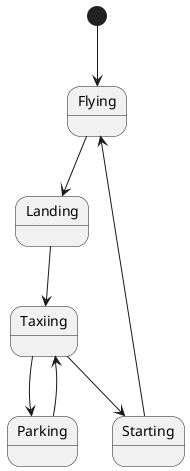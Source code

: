 @startuml PlaneStates

[*] --> Flying
Flying --> Landing
Landing --> Taxiing
Taxiing --> Parking
Parking --> Taxiing
Taxiing --> Starting
Starting --> Flying

@enduml